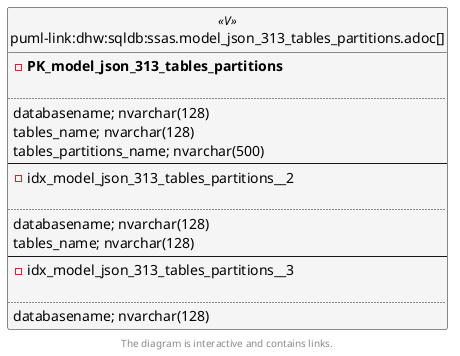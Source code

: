@startuml
left to right direction
'top to bottom direction
hide circle
'avoide "." issues:
set namespaceSeparator none


skinparam class {
  BackgroundColor White
  BackgroundColor<<FN>> Yellow
  BackgroundColor<<FS>> Yellow
  BackgroundColor<<FT>> LightGray
  BackgroundColor<<IF>> Yellow
  BackgroundColor<<IS>> Yellow
  BackgroundColor<<P>> Aqua
  BackgroundColor<<PC>> Aqua
  BackgroundColor<<SN>> Yellow
  BackgroundColor<<SO>> SlateBlue
  BackgroundColor<<TF>> LightGray
  BackgroundColor<<TR>> Tomato
  BackgroundColor<<U>> White
  BackgroundColor<<V>> WhiteSmoke
  BackgroundColor<<X>> Aqua
  BackgroundColor<<external>> AliceBlue
}


entity "puml-link:dhw:sqldb:ssas.model_json_313_tables_partitions.adoc[]" as ssas.model_json_313_tables_partitions << V >> {
- **PK_model_json_313_tables_partitions**

..
databasename; nvarchar(128)
tables_name; nvarchar(128)
tables_partitions_name; nvarchar(500)
--
- idx_model_json_313_tables_partitions__2

..
databasename; nvarchar(128)
tables_name; nvarchar(128)
--
- idx_model_json_313_tables_partitions__3

..
databasename; nvarchar(128)
}

footer The diagram is interactive and contains links.
@enduml

